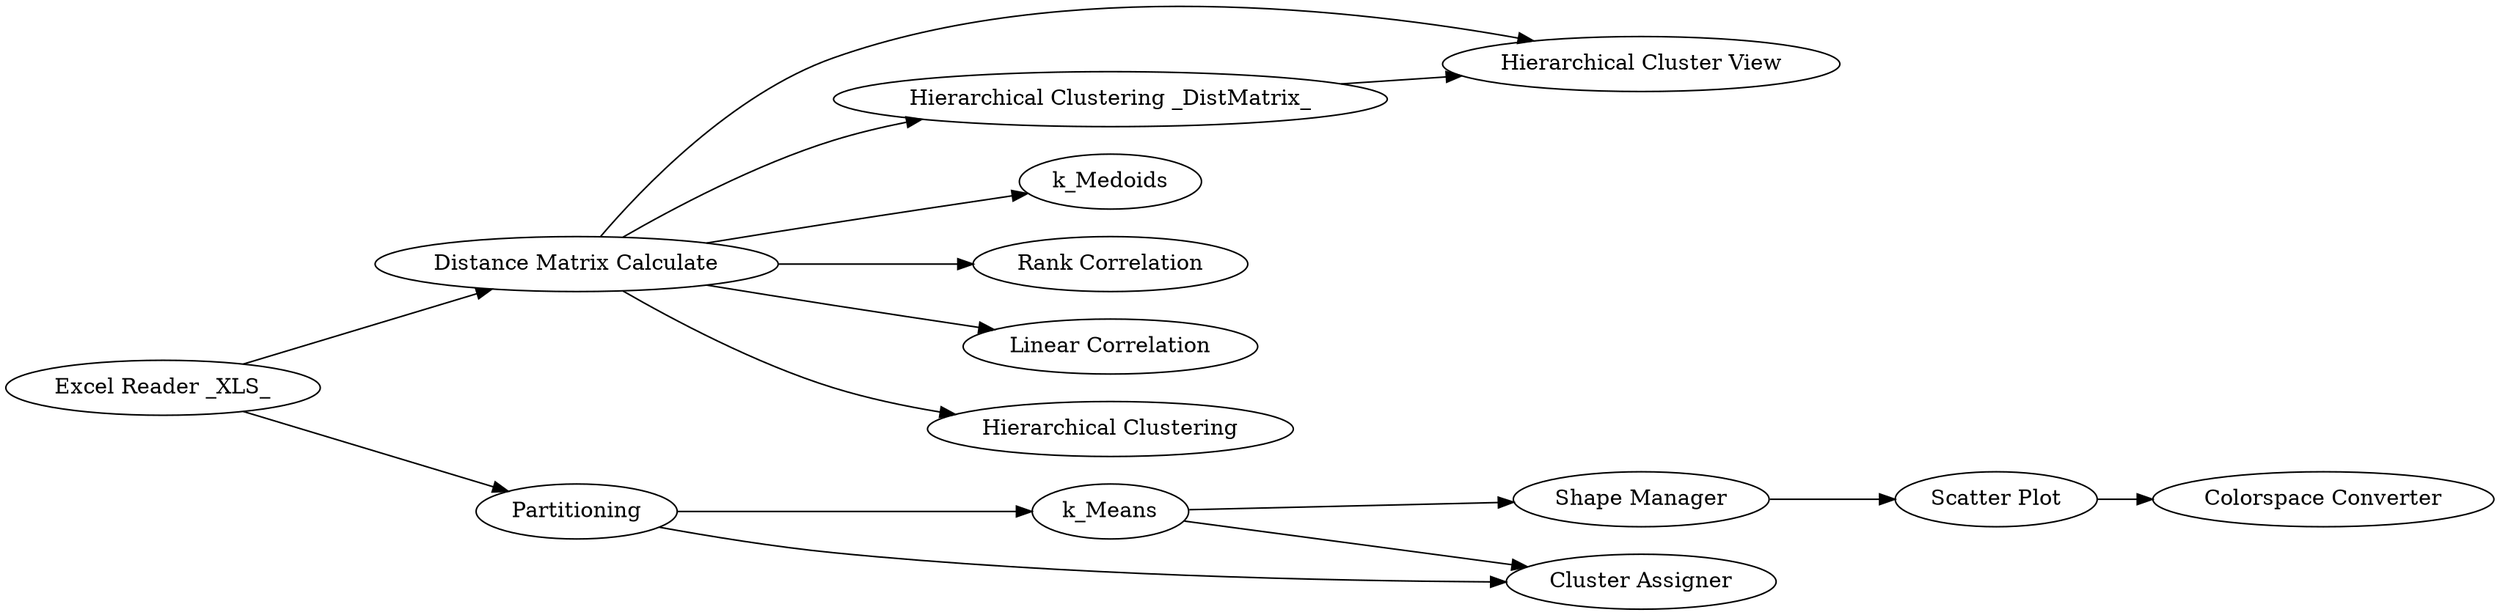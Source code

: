 digraph {
	3 -> 10
	4 -> 7
	10 -> 13
	12 -> 13
	7 -> 8
	6 -> 5
	10 -> 12
	6 -> 4
	10 -> 9
	4 -> 5
	10 -> 14
	10 -> 15
	8 -> 17
	10 -> 11
	3 -> 6
	5 [label="Cluster Assigner"]
	13 [label="Hierarchical Cluster View"]
	7 [label="Shape Manager"]
	12 [label="Hierarchical Clustering _DistMatrix_"]
	9 [label=k_Medoids]
	11 [label="Hierarchical Clustering"]
	4 [label=k_Means]
	6 [label=Partitioning]
	8 [label="Scatter Plot"]
	15 [label="Linear Correlation"]
	14 [label="Rank Correlation"]
	17 [label="Colorspace Converter"]
	3 [label="Excel Reader _XLS_"]
	10 [label="Distance Matrix Calculate"]
	rankdir=LR
}
